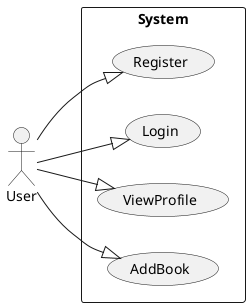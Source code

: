@startuml s
left to right direction

actor User as user
rectangle System {
  usecase "Register"
  usecase "Login"
  usecase "ViewProfile"
  usecase "AddBook"

  user --|> Register
  user --|> Login
  user --|> ViewProfile
  user --|> AddBook
}

@enduml
